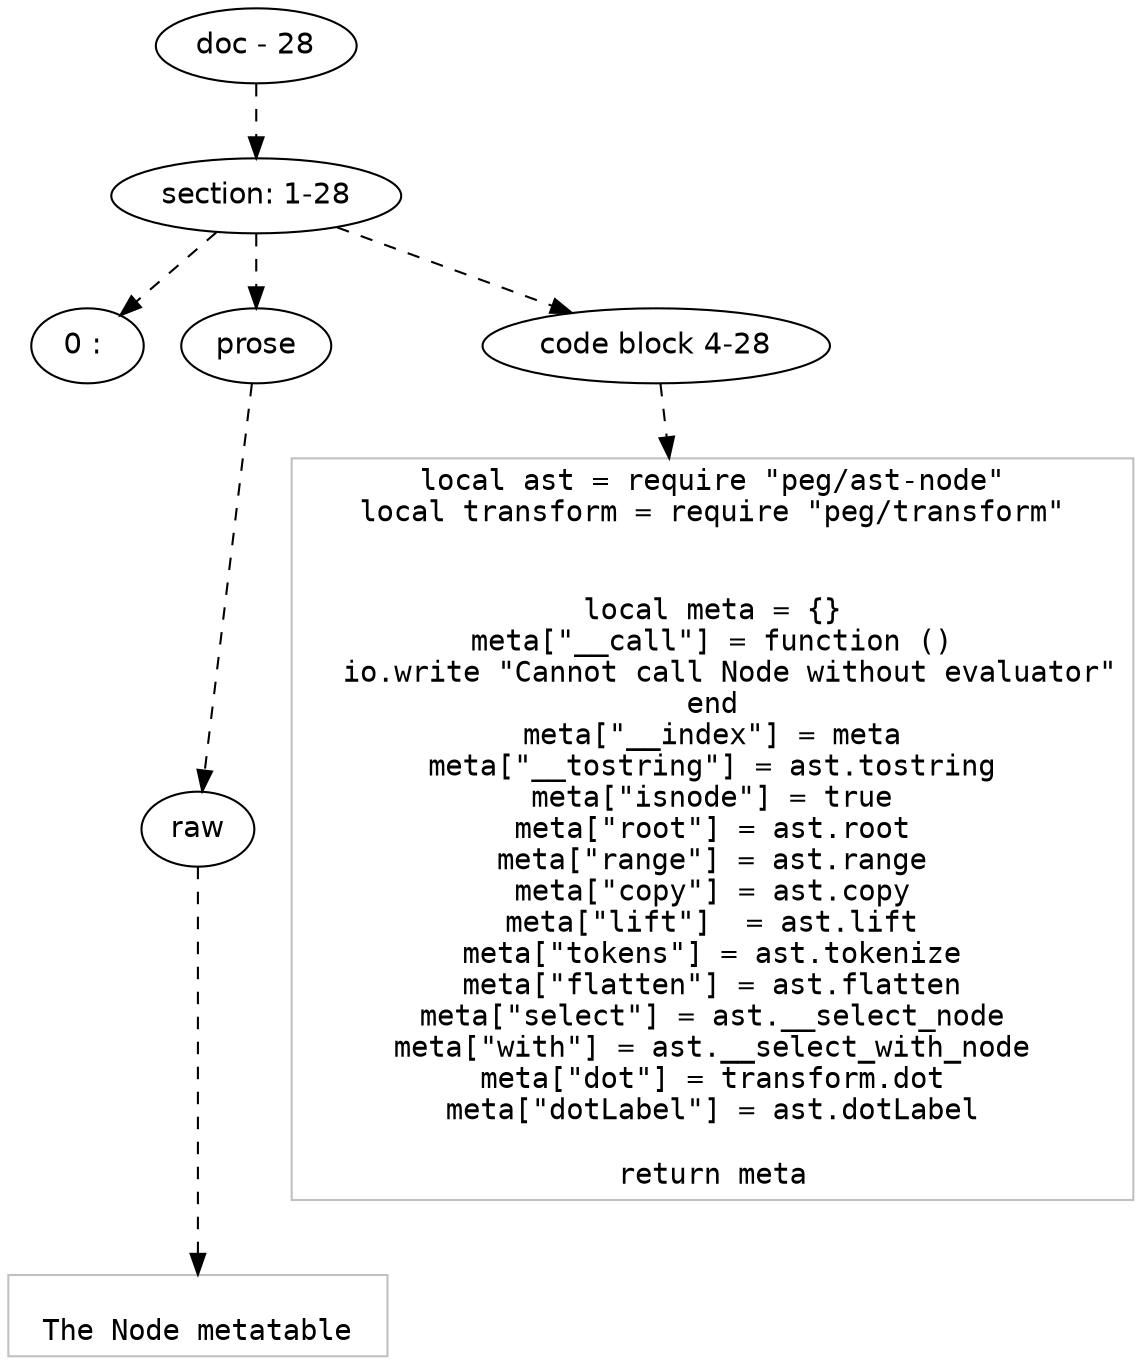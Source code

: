 digraph hierarchy {

node [fontname=Helvetica]
edge [style=dashed]

doc_0 [label="doc - 28"]


doc_0 -> { section_1}
{rank=same; section_1}

section_1 [label="section: 1-28"]


section_1 -> { header_2 prose_3 codeblock_4}
{rank=same; header_2 prose_3 codeblock_4}

header_2 [label="0 : "]

prose_3 [label="prose"]

codeblock_4 [label="code block 4-28"]


prose_3 -> { raw_5}
{rank=same; raw_5}

raw_5 [label="raw"]


raw_5 -> leaf_6
leaf_6  [color=Gray,shape=rectangle,fontname=Inconsolata,label="
 The Node metatable 
"]
codeblock_4 -> leaf_7
leaf_7  [color=Gray,shape=rectangle,fontname=Inconsolata,label="local ast = require \"peg/ast-node\"
local transform = require \"peg/transform\"


local meta = {}
meta[\"__call\"] = function ()
  io.write \"Cannot call Node without evaluator\"
end
meta[\"__index\"] = meta
meta[\"__tostring\"] = ast.tostring
meta[\"isnode\"] = true
meta[\"root\"] = ast.root
meta[\"range\"] = ast.range
meta[\"copy\"] = ast.copy
meta[\"lift\"]  = ast.lift
meta[\"tokens\"] = ast.tokenize
meta[\"flatten\"] = ast.flatten
meta[\"select\"] = ast.__select_node
meta[\"with\"] = ast.__select_with_node
meta[\"dot\"] = transform.dot
meta[\"dotLabel\"] = ast.dotLabel

return meta"]

}
